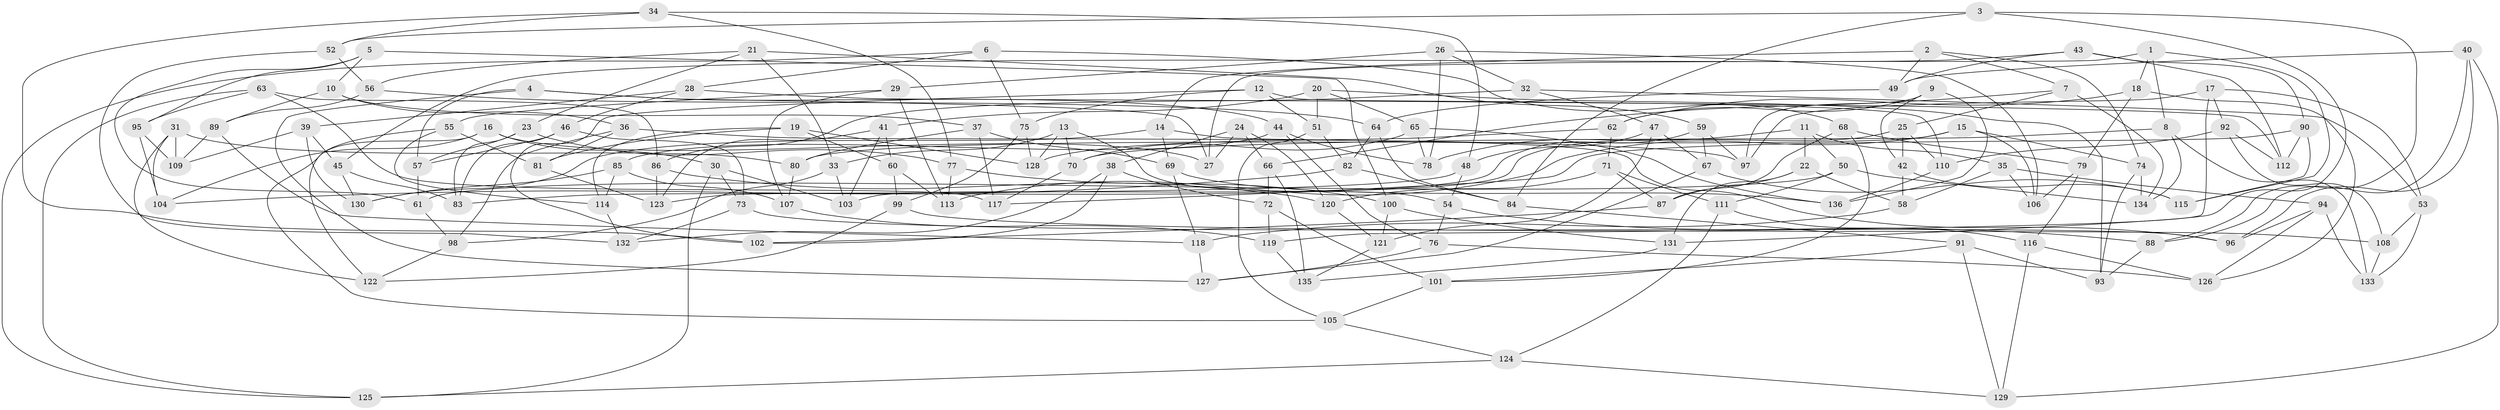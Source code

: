 // coarse degree distribution, {3: 0.04411764705882353, 6: 0.04411764705882353, 4: 0.5588235294117647, 7: 0.07352941176470588, 8: 0.058823529411764705, 11: 0.014705882352941176, 5: 0.11764705882352941, 9: 0.07352941176470588, 12: 0.014705882352941176}
// Generated by graph-tools (version 1.1) at 2025/03/03/04/25 22:03:53]
// undirected, 136 vertices, 272 edges
graph export_dot {
graph [start="1"]
  node [color=gray90,style=filled];
  1;
  2;
  3;
  4;
  5;
  6;
  7;
  8;
  9;
  10;
  11;
  12;
  13;
  14;
  15;
  16;
  17;
  18;
  19;
  20;
  21;
  22;
  23;
  24;
  25;
  26;
  27;
  28;
  29;
  30;
  31;
  32;
  33;
  34;
  35;
  36;
  37;
  38;
  39;
  40;
  41;
  42;
  43;
  44;
  45;
  46;
  47;
  48;
  49;
  50;
  51;
  52;
  53;
  54;
  55;
  56;
  57;
  58;
  59;
  60;
  61;
  62;
  63;
  64;
  65;
  66;
  67;
  68;
  69;
  70;
  71;
  72;
  73;
  74;
  75;
  76;
  77;
  78;
  79;
  80;
  81;
  82;
  83;
  84;
  85;
  86;
  87;
  88;
  89;
  90;
  91;
  92;
  93;
  94;
  95;
  96;
  97;
  98;
  99;
  100;
  101;
  102;
  103;
  104;
  105;
  106;
  107;
  108;
  109;
  110;
  111;
  112;
  113;
  114;
  115;
  116;
  117;
  118;
  119;
  120;
  121;
  122;
  123;
  124;
  125;
  126;
  127;
  128;
  129;
  130;
  131;
  132;
  133;
  134;
  135;
  136;
  1 -- 18;
  1 -- 8;
  1 -- 115;
  1 -- 27;
  2 -- 7;
  2 -- 74;
  2 -- 49;
  2 -- 14;
  3 -- 52;
  3 -- 88;
  3 -- 131;
  3 -- 84;
  4 -- 57;
  4 -- 27;
  4 -- 127;
  4 -- 44;
  5 -- 10;
  5 -- 95;
  5 -- 100;
  5 -- 61;
  6 -- 68;
  6 -- 125;
  6 -- 75;
  6 -- 28;
  7 -- 66;
  7 -- 134;
  7 -- 25;
  8 -- 133;
  8 -- 134;
  8 -- 70;
  9 -- 136;
  9 -- 42;
  9 -- 62;
  9 -- 97;
  10 -- 89;
  10 -- 37;
  10 -- 36;
  11 -- 22;
  11 -- 35;
  11 -- 78;
  11 -- 50;
  12 -- 51;
  12 -- 102;
  12 -- 75;
  12 -- 110;
  13 -- 54;
  13 -- 33;
  13 -- 128;
  13 -- 70;
  14 -- 130;
  14 -- 96;
  14 -- 69;
  15 -- 74;
  15 -- 106;
  15 -- 113;
  15 -- 80;
  16 -- 27;
  16 -- 104;
  16 -- 105;
  16 -- 30;
  17 -- 119;
  17 -- 53;
  17 -- 97;
  17 -- 92;
  18 -- 62;
  18 -- 126;
  18 -- 79;
  19 -- 128;
  19 -- 60;
  19 -- 114;
  19 -- 81;
  20 -- 93;
  20 -- 41;
  20 -- 65;
  20 -- 51;
  21 -- 56;
  21 -- 33;
  21 -- 59;
  21 -- 23;
  22 -- 131;
  22 -- 87;
  22 -- 58;
  23 -- 77;
  23 -- 83;
  23 -- 57;
  24 -- 27;
  24 -- 38;
  24 -- 120;
  24 -- 66;
  25 -- 110;
  25 -- 103;
  25 -- 42;
  26 -- 32;
  26 -- 29;
  26 -- 78;
  26 -- 106;
  28 -- 39;
  28 -- 46;
  28 -- 112;
  29 -- 113;
  29 -- 107;
  29 -- 55;
  30 -- 103;
  30 -- 73;
  30 -- 125;
  31 -- 104;
  31 -- 109;
  31 -- 80;
  31 -- 122;
  32 -- 86;
  32 -- 53;
  32 -- 47;
  33 -- 103;
  33 -- 98;
  34 -- 52;
  34 -- 48;
  34 -- 102;
  34 -- 77;
  35 -- 58;
  35 -- 94;
  35 -- 106;
  36 -- 97;
  36 -- 98;
  36 -- 81;
  37 -- 117;
  37 -- 69;
  37 -- 80;
  38 -- 102;
  38 -- 132;
  38 -- 72;
  39 -- 45;
  39 -- 109;
  39 -- 130;
  40 -- 96;
  40 -- 49;
  40 -- 88;
  40 -- 129;
  41 -- 103;
  41 -- 123;
  41 -- 60;
  42 -- 115;
  42 -- 58;
  43 -- 90;
  43 -- 45;
  43 -- 49;
  43 -- 112;
  44 -- 78;
  44 -- 76;
  44 -- 85;
  45 -- 130;
  45 -- 83;
  46 -- 83;
  46 -- 73;
  46 -- 57;
  47 -- 48;
  47 -- 121;
  47 -- 67;
  48 -- 54;
  48 -- 83;
  49 -- 64;
  50 -- 61;
  50 -- 111;
  50 -- 134;
  51 -- 82;
  51 -- 105;
  52 -- 56;
  52 -- 132;
  53 -- 108;
  53 -- 133;
  54 -- 76;
  54 -- 88;
  55 -- 114;
  55 -- 81;
  55 -- 122;
  56 -- 64;
  56 -- 89;
  57 -- 61;
  58 -- 118;
  59 -- 67;
  59 -- 97;
  59 -- 123;
  60 -- 99;
  60 -- 113;
  61 -- 98;
  62 -- 71;
  62 -- 128;
  63 -- 117;
  63 -- 95;
  63 -- 86;
  63 -- 125;
  64 -- 82;
  64 -- 84;
  65 -- 136;
  65 -- 78;
  65 -- 70;
  66 -- 135;
  66 -- 72;
  67 -- 115;
  67 -- 127;
  68 -- 101;
  68 -- 79;
  68 -- 87;
  69 -- 136;
  69 -- 118;
  70 -- 117;
  71 -- 120;
  71 -- 111;
  71 -- 87;
  72 -- 119;
  72 -- 101;
  73 -- 132;
  73 -- 96;
  74 -- 134;
  74 -- 93;
  75 -- 99;
  75 -- 128;
  76 -- 127;
  76 -- 126;
  77 -- 100;
  77 -- 113;
  79 -- 116;
  79 -- 106;
  80 -- 107;
  81 -- 123;
  82 -- 84;
  82 -- 104;
  84 -- 91;
  85 -- 114;
  85 -- 107;
  85 -- 130;
  86 -- 123;
  86 -- 120;
  87 -- 102;
  88 -- 93;
  89 -- 118;
  89 -- 109;
  90 -- 117;
  90 -- 115;
  90 -- 112;
  91 -- 93;
  91 -- 129;
  91 -- 101;
  92 -- 112;
  92 -- 110;
  92 -- 108;
  94 -- 126;
  94 -- 96;
  94 -- 133;
  95 -- 104;
  95 -- 109;
  98 -- 122;
  99 -- 108;
  99 -- 122;
  100 -- 131;
  100 -- 121;
  101 -- 105;
  105 -- 124;
  107 -- 119;
  108 -- 133;
  110 -- 136;
  111 -- 124;
  111 -- 116;
  114 -- 132;
  116 -- 126;
  116 -- 129;
  118 -- 127;
  119 -- 135;
  120 -- 121;
  121 -- 135;
  124 -- 129;
  124 -- 125;
  131 -- 135;
}
